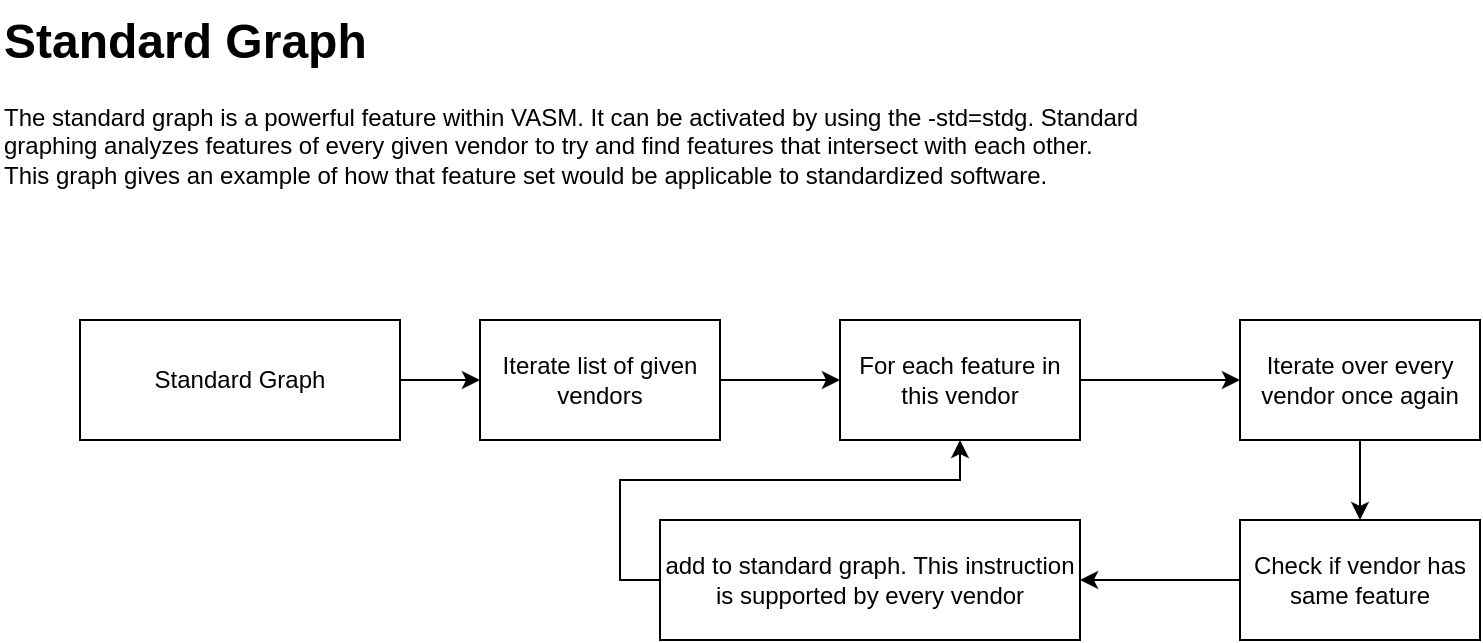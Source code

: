 <mxfile version="24.4.0" type="device">
  <diagram name="Page-1" id="2SzE08WSmFyf63tS2O4Y">
    <mxGraphModel dx="1114" dy="819" grid="1" gridSize="10" guides="1" tooltips="1" connect="1" arrows="1" fold="1" page="1" pageScale="1" pageWidth="850" pageHeight="1100" math="0" shadow="0">
      <root>
        <mxCell id="0" />
        <mxCell id="1" parent="0" />
        <mxCell id="zm3ACBp-sfVuaDU9QqFq-1" value="&lt;h1 style=&quot;margin-top: 0px;&quot;&gt;Standard Graph&lt;/h1&gt;&lt;div&gt;The standard graph is a powerful feature within VASM. It can be activated by using the -std=stdg. Standard graphing analyzes features of every given vendor to try and find features that intersect with each other. This graph gives an example of how that feature set would be applicable to standardized software.&lt;/div&gt;" style="text;html=1;whiteSpace=wrap;overflow=hidden;rounded=0;" parent="1" vertex="1">
          <mxGeometry x="40" y="160" width="570" height="120" as="geometry" />
        </mxCell>
        <mxCell id="rCafQPVQ-FDPNlcMEUUq-3" style="edgeStyle=orthogonalEdgeStyle;rounded=0;orthogonalLoop=1;jettySize=auto;html=1;exitX=1;exitY=0.5;exitDx=0;exitDy=0;entryX=0;entryY=0.5;entryDx=0;entryDy=0;" edge="1" parent="1" source="rCafQPVQ-FDPNlcMEUUq-1" target="rCafQPVQ-FDPNlcMEUUq-2">
          <mxGeometry relative="1" as="geometry" />
        </mxCell>
        <mxCell id="rCafQPVQ-FDPNlcMEUUq-1" value="Standard Graph" style="rounded=0;whiteSpace=wrap;html=1;" vertex="1" parent="1">
          <mxGeometry x="80" y="320" width="160" height="60" as="geometry" />
        </mxCell>
        <mxCell id="rCafQPVQ-FDPNlcMEUUq-4" style="edgeStyle=orthogonalEdgeStyle;rounded=0;orthogonalLoop=1;jettySize=auto;html=1;exitX=1;exitY=0.5;exitDx=0;exitDy=0;" edge="1" parent="1" source="rCafQPVQ-FDPNlcMEUUq-2">
          <mxGeometry relative="1" as="geometry">
            <mxPoint x="460" y="350" as="targetPoint" />
          </mxGeometry>
        </mxCell>
        <mxCell id="rCafQPVQ-FDPNlcMEUUq-2" value="Iterate list of given vendors" style="rounded=0;whiteSpace=wrap;html=1;" vertex="1" parent="1">
          <mxGeometry x="280" y="320" width="120" height="60" as="geometry" />
        </mxCell>
        <mxCell id="rCafQPVQ-FDPNlcMEUUq-7" style="edgeStyle=orthogonalEdgeStyle;rounded=0;orthogonalLoop=1;jettySize=auto;html=1;exitX=1;exitY=0.5;exitDx=0;exitDy=0;" edge="1" parent="1" source="rCafQPVQ-FDPNlcMEUUq-5">
          <mxGeometry relative="1" as="geometry">
            <mxPoint x="660" y="350" as="targetPoint" />
          </mxGeometry>
        </mxCell>
        <mxCell id="rCafQPVQ-FDPNlcMEUUq-5" value="For each feature in this vendor" style="rounded=0;whiteSpace=wrap;html=1;" vertex="1" parent="1">
          <mxGeometry x="460" y="320" width="120" height="60" as="geometry" />
        </mxCell>
        <mxCell id="rCafQPVQ-FDPNlcMEUUq-11" style="edgeStyle=orthogonalEdgeStyle;rounded=0;orthogonalLoop=1;jettySize=auto;html=1;exitX=0.5;exitY=1;exitDx=0;exitDy=0;entryX=0.5;entryY=0;entryDx=0;entryDy=0;" edge="1" parent="1" source="rCafQPVQ-FDPNlcMEUUq-8" target="rCafQPVQ-FDPNlcMEUUq-9">
          <mxGeometry relative="1" as="geometry" />
        </mxCell>
        <mxCell id="rCafQPVQ-FDPNlcMEUUq-8" value="Iterate over every vendor once again" style="rounded=0;whiteSpace=wrap;html=1;" vertex="1" parent="1">
          <mxGeometry x="660" y="320" width="120" height="60" as="geometry" />
        </mxCell>
        <mxCell id="rCafQPVQ-FDPNlcMEUUq-14" style="edgeStyle=orthogonalEdgeStyle;rounded=0;orthogonalLoop=1;jettySize=auto;html=1;exitX=0;exitY=0.5;exitDx=0;exitDy=0;entryX=1;entryY=0.5;entryDx=0;entryDy=0;" edge="1" parent="1" source="rCafQPVQ-FDPNlcMEUUq-9" target="rCafQPVQ-FDPNlcMEUUq-12">
          <mxGeometry relative="1" as="geometry" />
        </mxCell>
        <mxCell id="rCafQPVQ-FDPNlcMEUUq-9" value="Check if vendor has same feature" style="rounded=0;whiteSpace=wrap;html=1;" vertex="1" parent="1">
          <mxGeometry x="660" y="420" width="120" height="60" as="geometry" />
        </mxCell>
        <mxCell id="rCafQPVQ-FDPNlcMEUUq-15" style="edgeStyle=orthogonalEdgeStyle;rounded=0;orthogonalLoop=1;jettySize=auto;html=1;exitX=0;exitY=0.5;exitDx=0;exitDy=0;entryX=0.5;entryY=1;entryDx=0;entryDy=0;" edge="1" parent="1" source="rCafQPVQ-FDPNlcMEUUq-12" target="rCafQPVQ-FDPNlcMEUUq-5">
          <mxGeometry relative="1" as="geometry" />
        </mxCell>
        <mxCell id="rCafQPVQ-FDPNlcMEUUq-12" value="add to standard graph. This instruction is supported by every vendor" style="rounded=0;whiteSpace=wrap;html=1;" vertex="1" parent="1">
          <mxGeometry x="370" y="420" width="210" height="60" as="geometry" />
        </mxCell>
      </root>
    </mxGraphModel>
  </diagram>
</mxfile>
